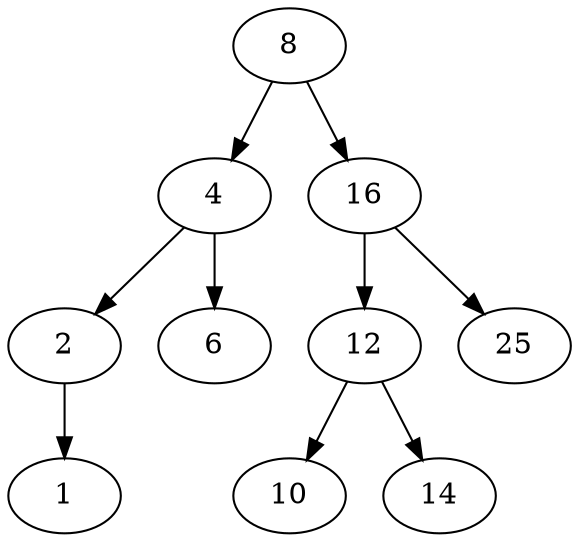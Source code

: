 digraph ArvoreBin {
8;
8 -> 4;
8 -> 16;
4;
4 -> 2;
4 -> 6;
2;
2 -> 1;
1;
6;
16;
16 -> 12;
16 -> 25;
12;
12 -> 10;
12 -> 14;
10;
14;
25;
}
